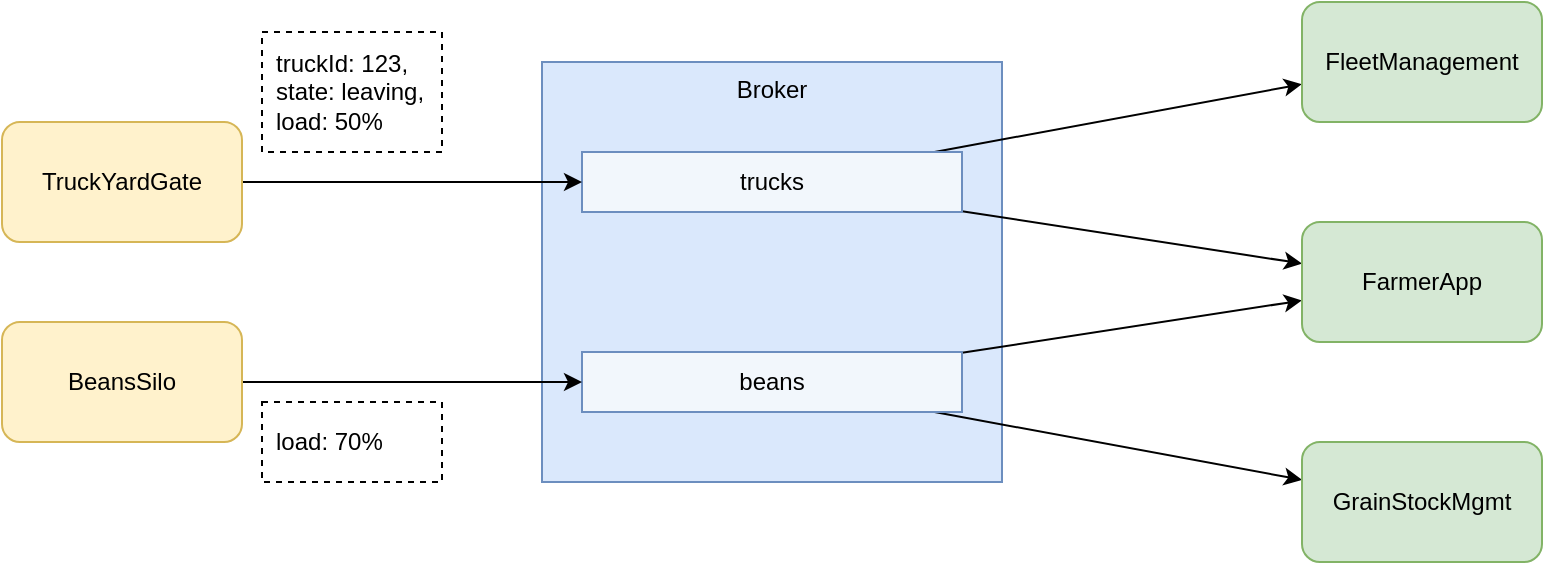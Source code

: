 <mxfile version="21.0.10" type="device"><diagram name="Página-1" id="-8GyXOcMVoyH6piVLxix"><mxGraphModel dx="1707" dy="490" grid="1" gridSize="10" guides="1" tooltips="1" connect="1" arrows="1" fold="1" page="1" pageScale="1" pageWidth="827" pageHeight="1169" math="0" shadow="0"><root><mxCell id="0"/><mxCell id="1" parent="0"/><mxCell id="64f0kJi1U3g_-CmRiL32-20" value="Broker" style="rounded=0;whiteSpace=wrap;html=1;align=center;verticalAlign=top;fillColor=#dae8fc;strokeColor=#6c8ebf;" vertex="1" parent="1"><mxGeometry x="230" y="170" width="230" height="210" as="geometry"/></mxCell><mxCell id="64f0kJi1U3g_-CmRiL32-10" style="rounded=0;orthogonalLoop=1;jettySize=auto;html=1;" edge="1" parent="1" source="64f0kJi1U3g_-CmRiL32-1" target="64f0kJi1U3g_-CmRiL32-7"><mxGeometry relative="1" as="geometry"/></mxCell><mxCell id="64f0kJi1U3g_-CmRiL32-11" style="rounded=0;orthogonalLoop=1;jettySize=auto;html=1;" edge="1" parent="1" source="64f0kJi1U3g_-CmRiL32-1" target="64f0kJi1U3g_-CmRiL32-9"><mxGeometry relative="1" as="geometry"/></mxCell><mxCell id="64f0kJi1U3g_-CmRiL32-1" value="trucks" style="rounded=0;whiteSpace=wrap;html=1;fillColor=#F2F7FC;strokeColor=#6c8ebf;" vertex="1" parent="1"><mxGeometry x="250" y="215" width="190" height="30" as="geometry"/></mxCell><mxCell id="64f0kJi1U3g_-CmRiL32-13" style="rounded=0;orthogonalLoop=1;jettySize=auto;html=1;" edge="1" parent="1" source="64f0kJi1U3g_-CmRiL32-2" target="64f0kJi1U3g_-CmRiL32-9"><mxGeometry relative="1" as="geometry"/></mxCell><mxCell id="64f0kJi1U3g_-CmRiL32-14" style="rounded=0;orthogonalLoop=1;jettySize=auto;html=1;" edge="1" parent="1" source="64f0kJi1U3g_-CmRiL32-2" target="64f0kJi1U3g_-CmRiL32-8"><mxGeometry relative="1" as="geometry"/></mxCell><mxCell id="64f0kJi1U3g_-CmRiL32-2" value="beans" style="rounded=0;whiteSpace=wrap;html=1;fillColor=#F2F7FC;strokeColor=#6c8ebf;" vertex="1" parent="1"><mxGeometry x="250" y="315" width="190" height="30" as="geometry"/></mxCell><mxCell id="64f0kJi1U3g_-CmRiL32-4" style="edgeStyle=orthogonalEdgeStyle;rounded=0;orthogonalLoop=1;jettySize=auto;html=1;" edge="1" parent="1" source="64f0kJi1U3g_-CmRiL32-3" target="64f0kJi1U3g_-CmRiL32-1"><mxGeometry relative="1" as="geometry"/></mxCell><mxCell id="64f0kJi1U3g_-CmRiL32-3" value="TruckYardGate" style="rounded=1;whiteSpace=wrap;html=1;fillColor=#fff2cc;strokeColor=#d6b656;" vertex="1" parent="1"><mxGeometry x="-40" y="200" width="120" height="60" as="geometry"/></mxCell><mxCell id="64f0kJi1U3g_-CmRiL32-6" style="edgeStyle=orthogonalEdgeStyle;rounded=0;orthogonalLoop=1;jettySize=auto;html=1;" edge="1" parent="1" source="64f0kJi1U3g_-CmRiL32-5" target="64f0kJi1U3g_-CmRiL32-2"><mxGeometry relative="1" as="geometry"/></mxCell><mxCell id="64f0kJi1U3g_-CmRiL32-5" value="BeansSilo" style="rounded=1;whiteSpace=wrap;html=1;fillColor=#fff2cc;strokeColor=#d6b656;" vertex="1" parent="1"><mxGeometry x="-40" y="300" width="120" height="60" as="geometry"/></mxCell><mxCell id="64f0kJi1U3g_-CmRiL32-7" value="FleetManagement" style="rounded=1;whiteSpace=wrap;html=1;fillColor=#d5e8d4;strokeColor=#82b366;" vertex="1" parent="1"><mxGeometry x="610" y="140" width="120" height="60" as="geometry"/></mxCell><mxCell id="64f0kJi1U3g_-CmRiL32-8" value="GrainStockMgmt" style="rounded=1;whiteSpace=wrap;html=1;fillColor=#d5e8d4;strokeColor=#82b366;" vertex="1" parent="1"><mxGeometry x="610" y="360" width="120" height="60" as="geometry"/></mxCell><mxCell id="64f0kJi1U3g_-CmRiL32-9" value="FarmerApp" style="rounded=1;whiteSpace=wrap;html=1;fillColor=#d5e8d4;strokeColor=#82b366;" vertex="1" parent="1"><mxGeometry x="610" y="250" width="120" height="60" as="geometry"/></mxCell><mxCell id="64f0kJi1U3g_-CmRiL32-16" value="truckId: 123,&lt;br&gt;state: leaving,&lt;br&gt;load: 50%" style="text;html=1;strokeColor=default;fillColor=default;align=left;verticalAlign=middle;whiteSpace=wrap;rounded=0;dashed=1;spacingRight=0;spacingLeft=5;" vertex="1" parent="1"><mxGeometry x="90" y="155" width="90" height="60" as="geometry"/></mxCell><mxCell id="64f0kJi1U3g_-CmRiL32-17" value="load: 70%" style="text;html=1;strokeColor=default;fillColor=default;align=left;verticalAlign=middle;whiteSpace=wrap;rounded=0;dashed=1;spacingLeft=5;" vertex="1" parent="1"><mxGeometry x="90" y="340" width="90" height="40" as="geometry"/></mxCell></root></mxGraphModel></diagram></mxfile>